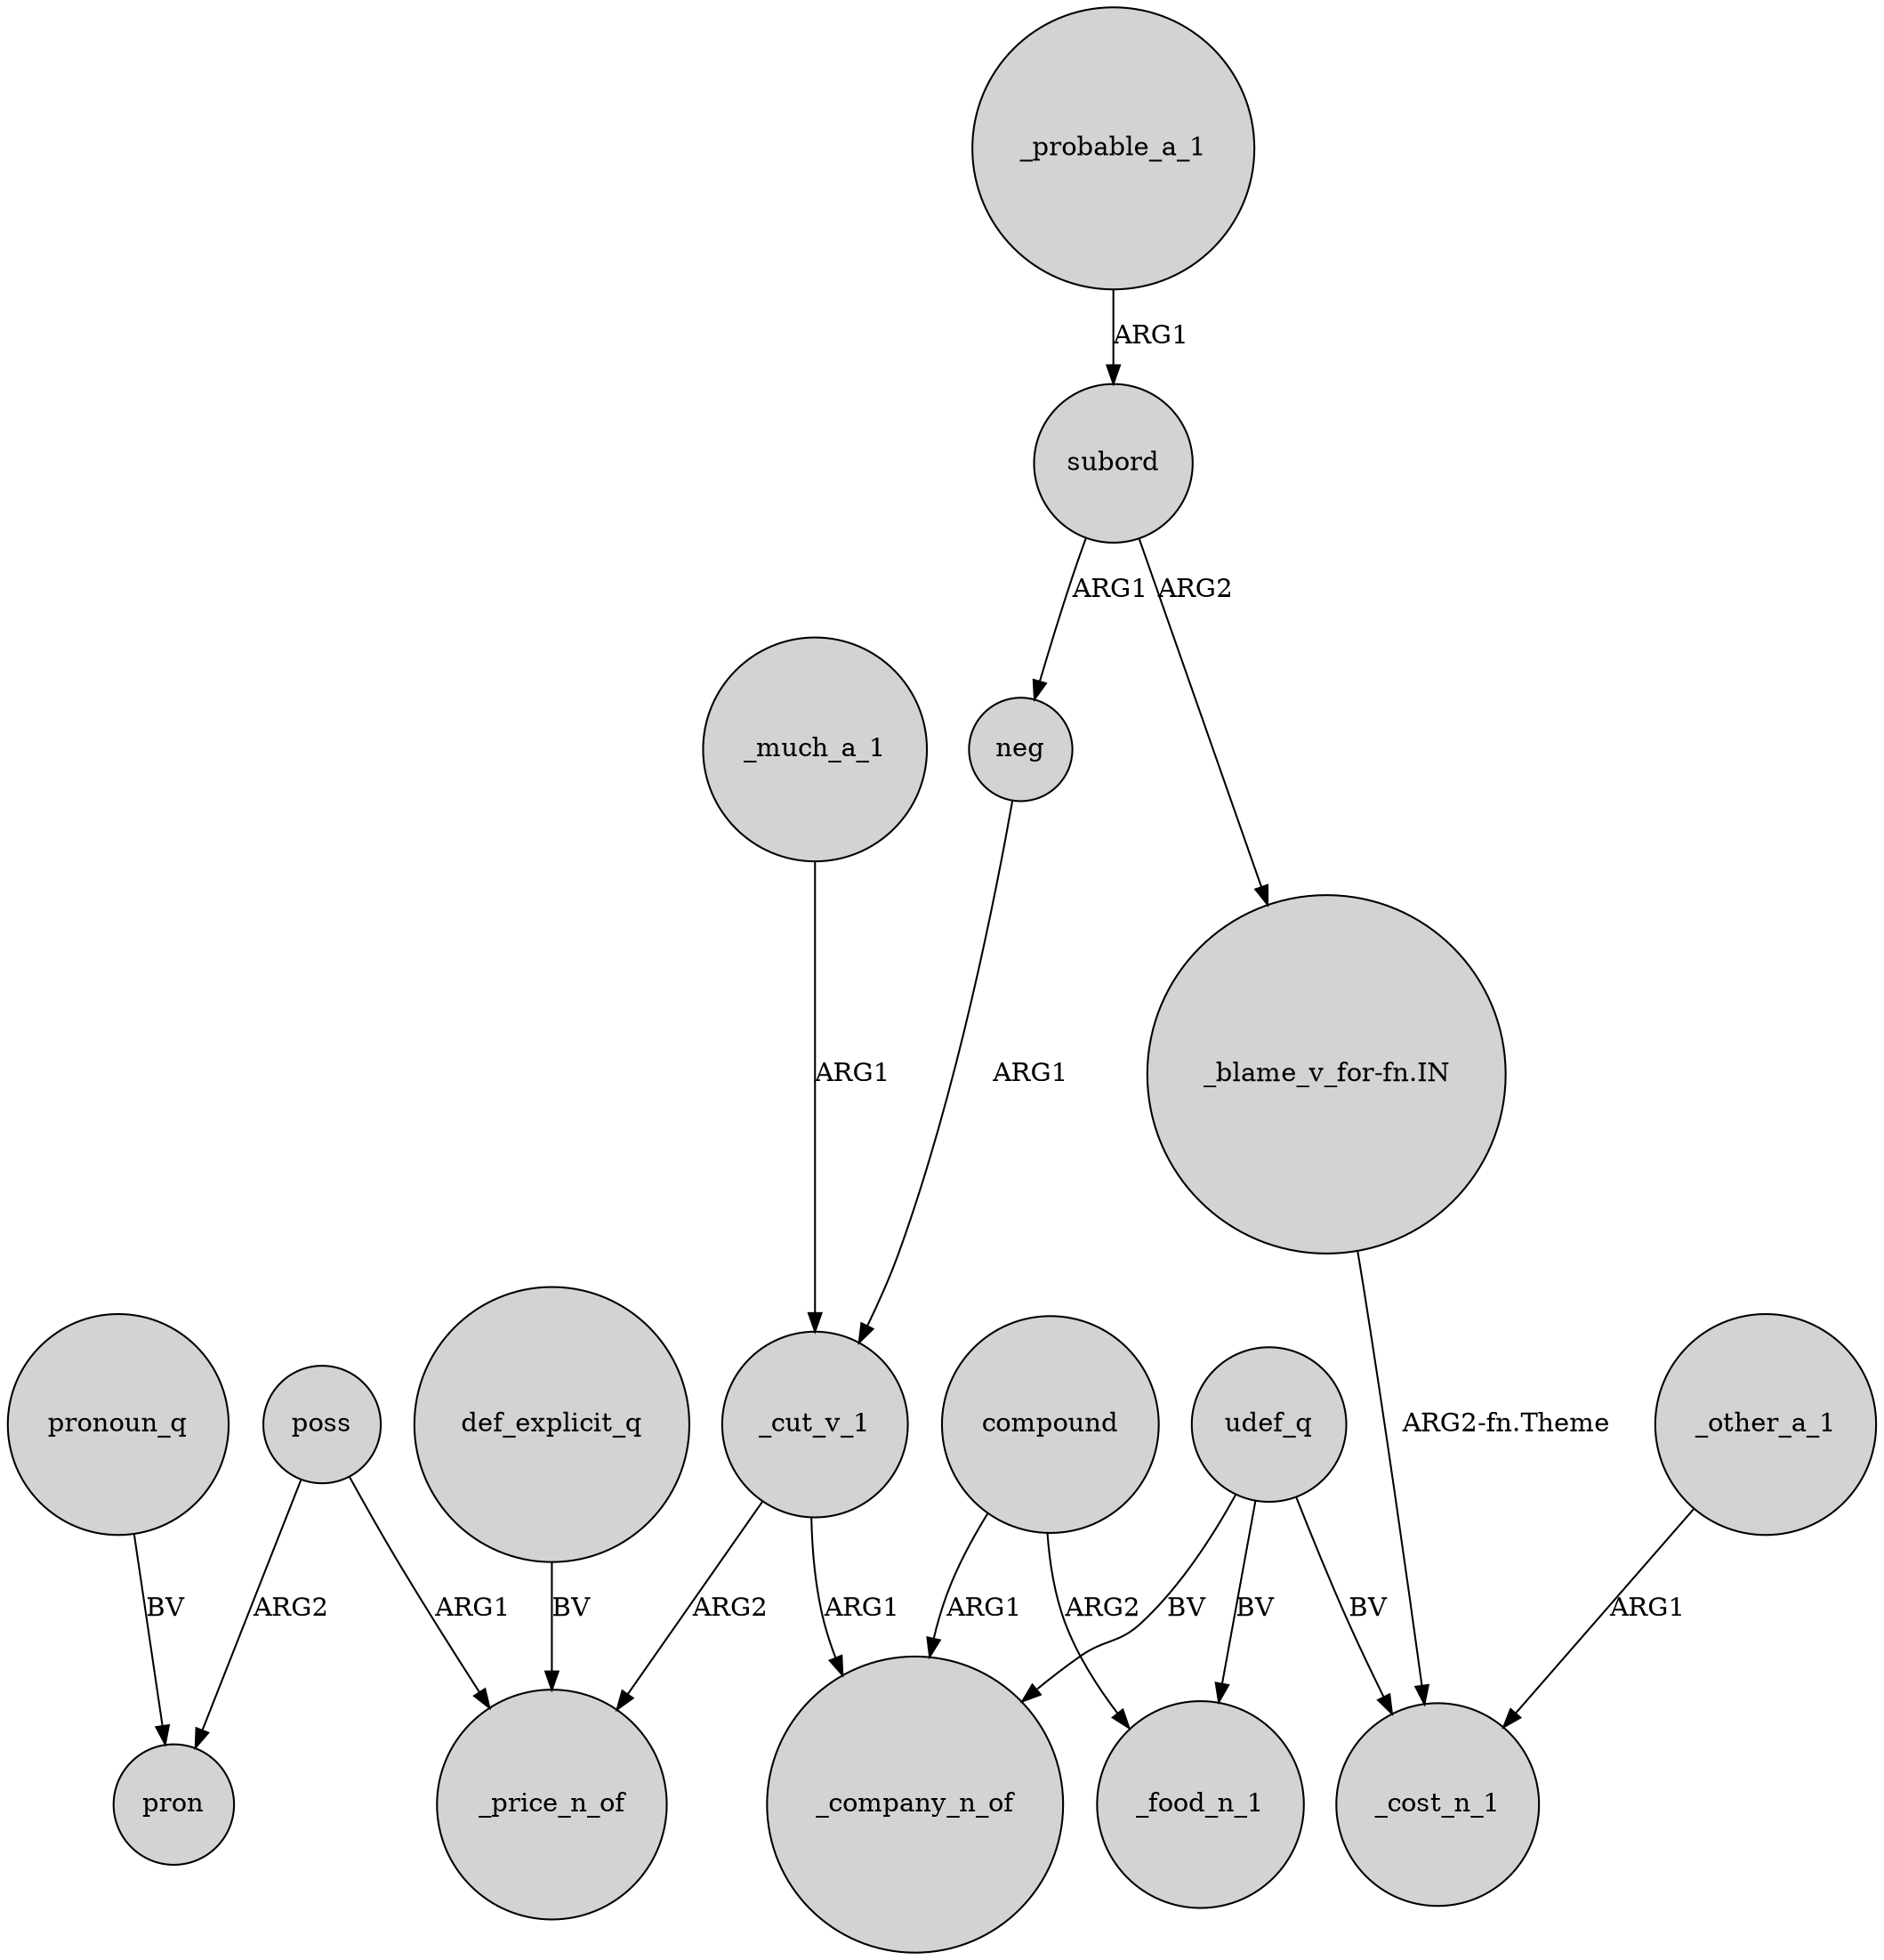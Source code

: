 digraph {
	node [shape=circle style=filled]
	_other_a_1 -> _cost_n_1 [label=ARG1]
	compound -> _food_n_1 [label=ARG2]
	subord -> "_blame_v_for-fn.IN" [label=ARG2]
	neg -> _cut_v_1 [label=ARG1]
	poss -> _price_n_of [label=ARG1]
	poss -> pron [label=ARG2]
	_cut_v_1 -> _price_n_of [label=ARG2]
	udef_q -> _company_n_of [label=BV]
	udef_q -> _cost_n_1 [label=BV]
	udef_q -> _food_n_1 [label=BV]
	_much_a_1 -> _cut_v_1 [label=ARG1]
	subord -> neg [label=ARG1]
	def_explicit_q -> _price_n_of [label=BV]
	"_blame_v_for-fn.IN" -> _cost_n_1 [label="ARG2-fn.Theme"]
	_probable_a_1 -> subord [label=ARG1]
	_cut_v_1 -> _company_n_of [label=ARG1]
	compound -> _company_n_of [label=ARG1]
	pronoun_q -> pron [label=BV]
}
